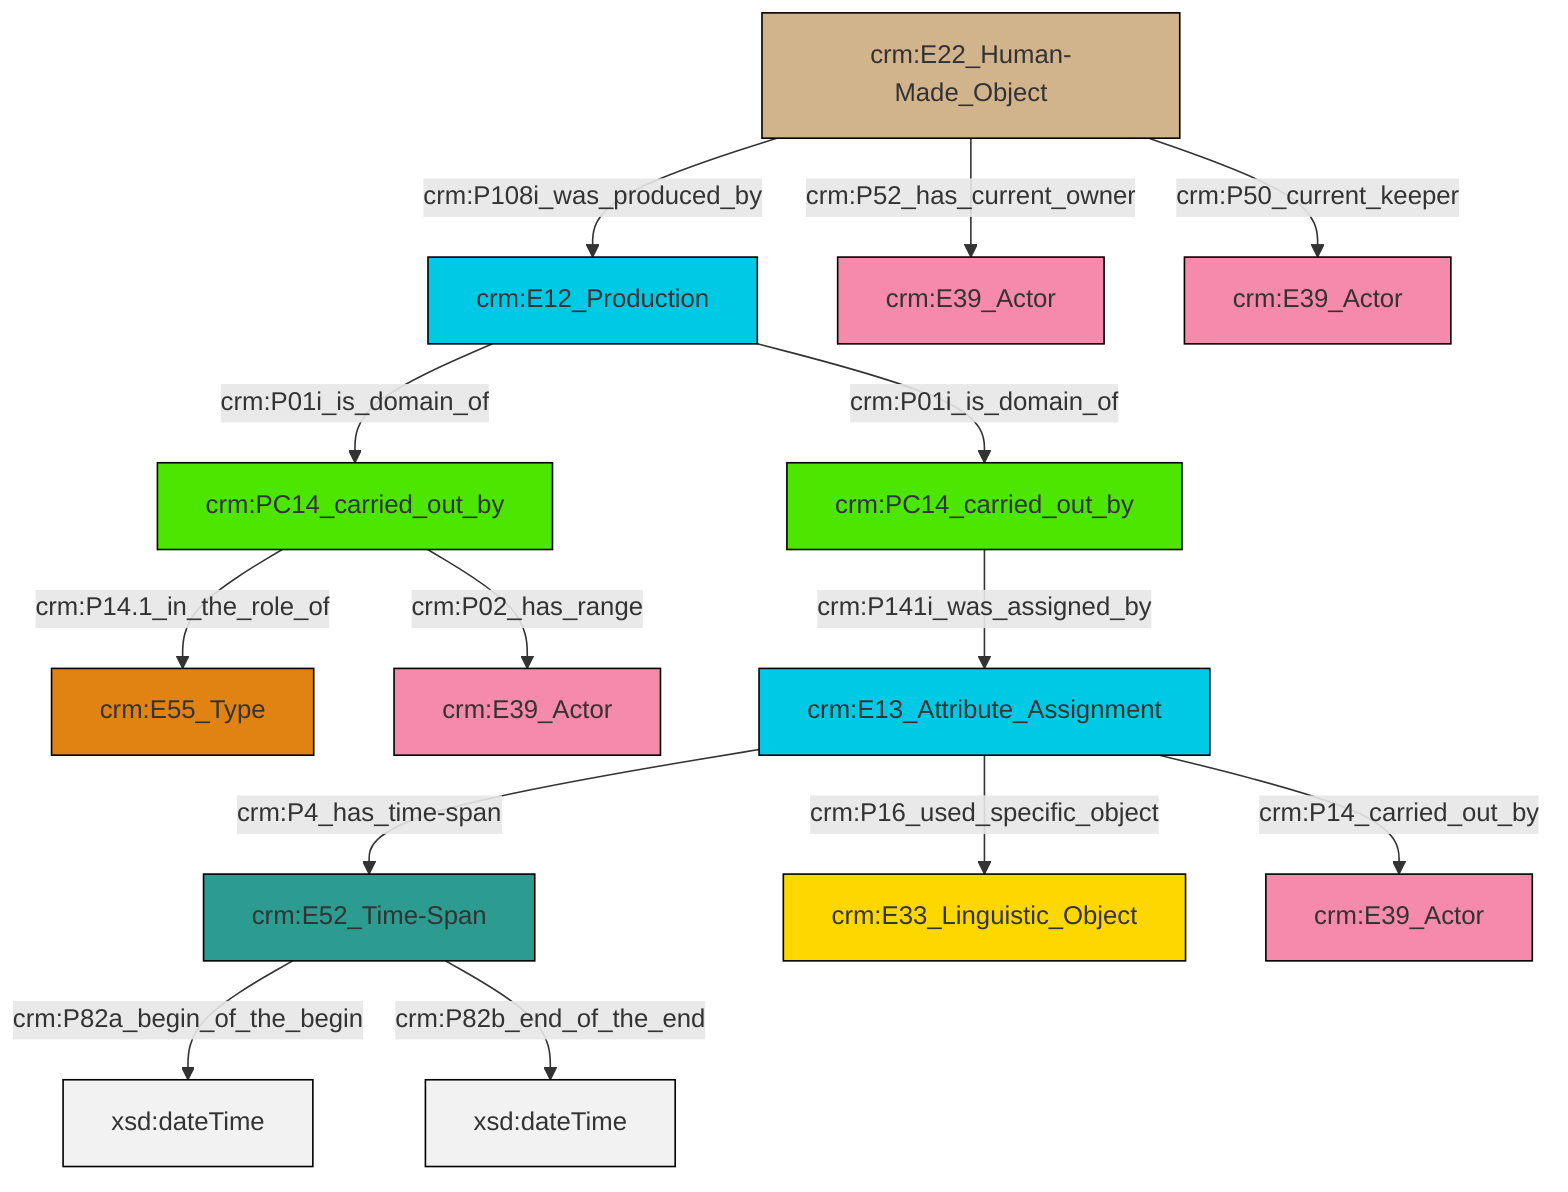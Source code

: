 graph TD
classDef Literal fill:#f2f2f2,stroke:#000000;
classDef CRM_Entity fill:#FFFFFF,stroke:#000000;
classDef Temporal_Entity fill:#00C9E6, stroke:#000000;
classDef Type fill:#E18312, stroke:#000000;
classDef Time-Span fill:#2C9C91, stroke:#000000;
classDef Appellation fill:#FFEB7F, stroke:#000000;
classDef Place fill:#008836, stroke:#000000;
classDef Persistent_Item fill:#B266B2, stroke:#000000;
classDef Conceptual_Object fill:#FFD700, stroke:#000000;
classDef Physical_Thing fill:#D2B48C, stroke:#000000;
classDef Actor fill:#f58aad, stroke:#000000;
classDef PC_Classes fill:#4ce600, stroke:#000000;
classDef Multi fill:#cccccc,stroke:#000000;

2["crm:PC14_carried_out_by"]:::PC_Classes -->|crm:P14.1_in_the_role_of| 3["crm:E55_Type"]:::Type
4["crm:E13_Attribute_Assignment"]:::Temporal_Entity -->|crm:P4_has_time-span| 5["crm:E52_Time-Span"]:::Time-Span
5["crm:E52_Time-Span"]:::Time-Span -->|crm:P82a_begin_of_the_begin| 10[xsd:dateTime]:::Literal
11["crm:E12_Production"]:::Temporal_Entity -->|crm:P01i_is_domain_of| 2["crm:PC14_carried_out_by"]:::PC_Classes
5["crm:E52_Time-Span"]:::Time-Span -->|crm:P82b_end_of_the_end| 14[xsd:dateTime]:::Literal
15["crm:PC14_carried_out_by"]:::PC_Classes -->|crm:P141i_was_assigned_by| 4["crm:E13_Attribute_Assignment"]:::Temporal_Entity
4["crm:E13_Attribute_Assignment"]:::Temporal_Entity -->|crm:P16_used_specific_object| 22["crm:E33_Linguistic_Object"]:::Conceptual_Object
8["crm:E22_Human-Made_Object"]:::Physical_Thing -->|crm:P108i_was_produced_by| 11["crm:E12_Production"]:::Temporal_Entity
8["crm:E22_Human-Made_Object"]:::Physical_Thing -->|crm:P52_has_current_owner| 0["crm:E39_Actor"]:::Actor
4["crm:E13_Attribute_Assignment"]:::Temporal_Entity -->|crm:P14_carried_out_by| 6["crm:E39_Actor"]:::Actor
8["crm:E22_Human-Made_Object"]:::Physical_Thing -->|crm:P50_current_keeper| 18["crm:E39_Actor"]:::Actor
11["crm:E12_Production"]:::Temporal_Entity -->|crm:P01i_is_domain_of| 15["crm:PC14_carried_out_by"]:::PC_Classes
2["crm:PC14_carried_out_by"]:::PC_Classes -->|crm:P02_has_range| 12["crm:E39_Actor"]:::Actor